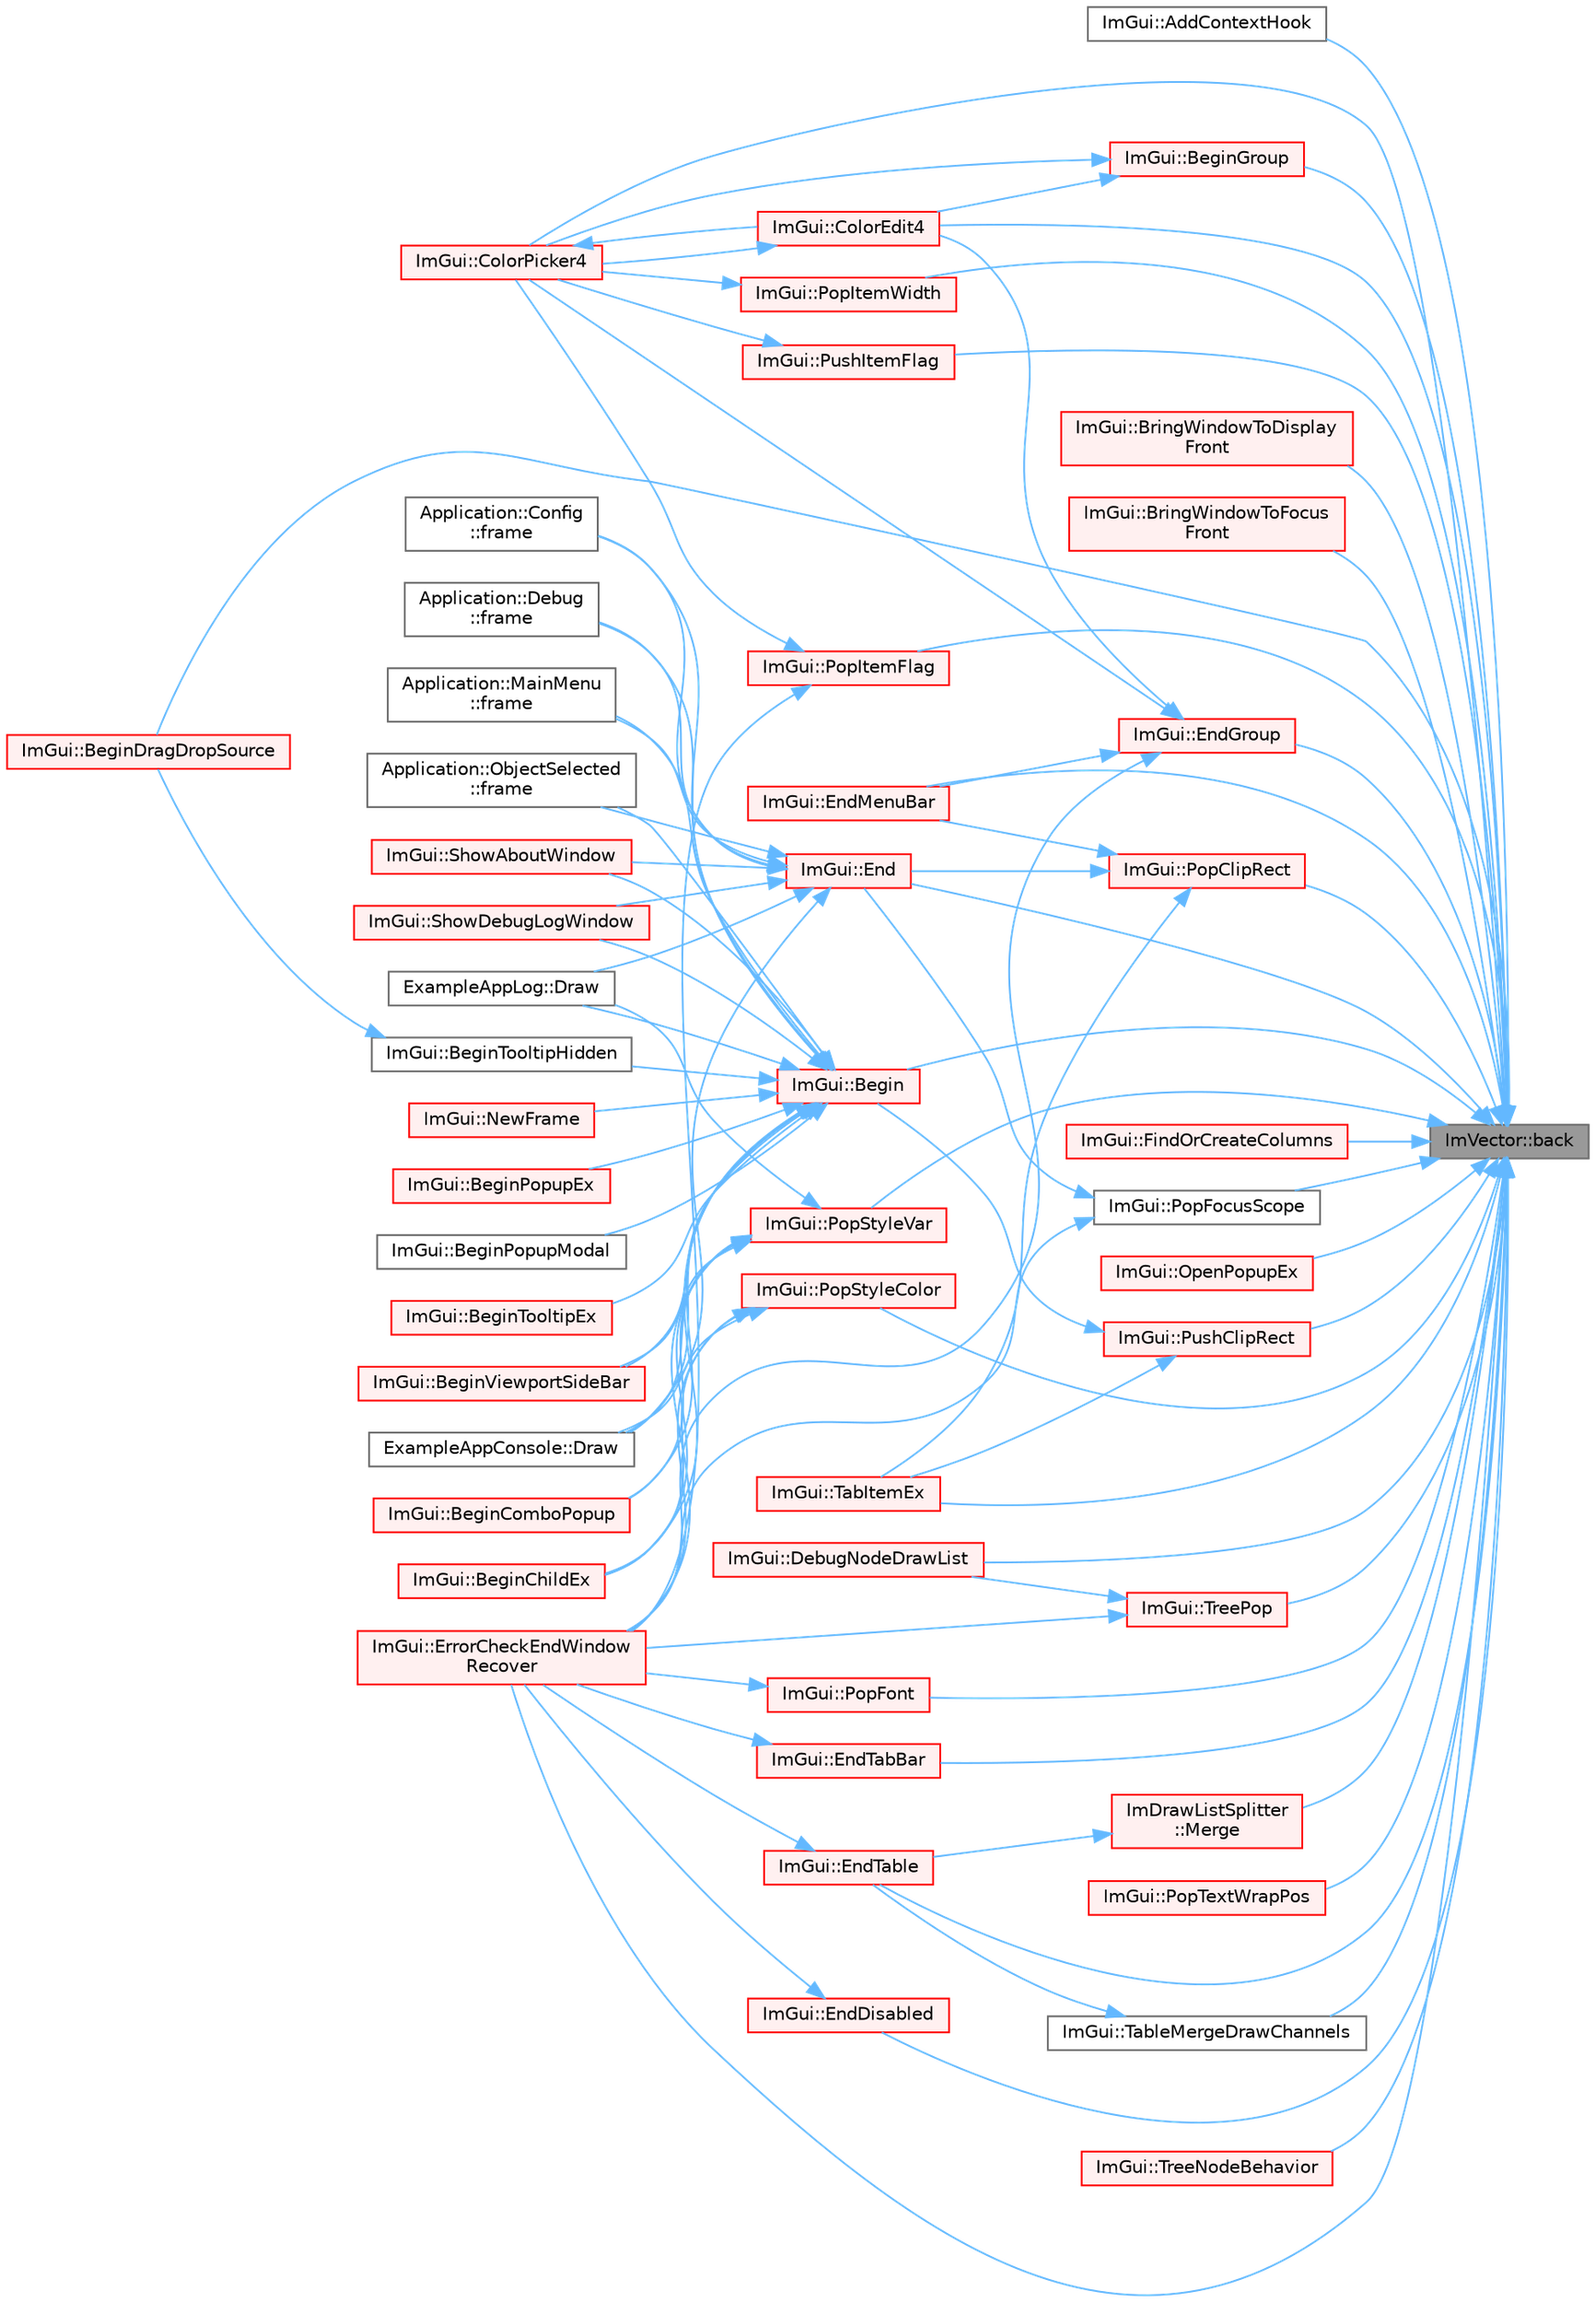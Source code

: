 digraph "ImVector::back"
{
 // LATEX_PDF_SIZE
  bgcolor="transparent";
  edge [fontname=Helvetica,fontsize=10,labelfontname=Helvetica,labelfontsize=10];
  node [fontname=Helvetica,fontsize=10,shape=box,height=0.2,width=0.4];
  rankdir="RL";
  Node1 [id="Node000001",label="ImVector::back",height=0.2,width=0.4,color="gray40", fillcolor="grey60", style="filled", fontcolor="black",tooltip=" "];
  Node1 -> Node2 [id="edge1_Node000001_Node000002",dir="back",color="steelblue1",style="solid",tooltip=" "];
  Node2 [id="Node000002",label="ImGui::AddContextHook",height=0.2,width=0.4,color="grey40", fillcolor="white", style="filled",URL="$namespace_im_gui.html#a1e7bb4d83fee6646718773e5746e53ad",tooltip=" "];
  Node1 -> Node3 [id="edge2_Node000001_Node000003",dir="back",color="steelblue1",style="solid",tooltip=" "];
  Node3 [id="Node000003",label="ImGui::Begin",height=0.2,width=0.4,color="red", fillcolor="#FFF0F0", style="filled",URL="$namespace_im_gui.html#a581e58db0bc930bafa4a5d23093a2b99",tooltip=" "];
  Node3 -> Node4 [id="edge3_Node000003_Node000004",dir="back",color="steelblue1",style="solid",tooltip=" "];
  Node4 [id="Node000004",label="ImGui::BeginChildEx",height=0.2,width=0.4,color="red", fillcolor="#FFF0F0", style="filled",URL="$namespace_im_gui.html#ac36ecce0443f0b45a48484d85f653ae2",tooltip=" "];
  Node3 -> Node76 [id="edge4_Node000003_Node000076",dir="back",color="steelblue1",style="solid",tooltip=" "];
  Node76 [id="Node000076",label="ImGui::BeginComboPopup",height=0.2,width=0.4,color="red", fillcolor="#FFF0F0", style="filled",URL="$namespace_im_gui.html#a6ecb51142fcb72cd19ff002c3a7d8e25",tooltip=" "];
  Node3 -> Node80 [id="edge5_Node000003_Node000080",dir="back",color="steelblue1",style="solid",tooltip=" "];
  Node80 [id="Node000080",label="ImGui::BeginPopupEx",height=0.2,width=0.4,color="red", fillcolor="#FFF0F0", style="filled",URL="$namespace_im_gui.html#a89da3a22300e8293257b6cfdf1b83b7a",tooltip=" "];
  Node3 -> Node100 [id="edge6_Node000003_Node000100",dir="back",color="steelblue1",style="solid",tooltip=" "];
  Node100 [id="Node000100",label="ImGui::BeginPopupModal",height=0.2,width=0.4,color="grey40", fillcolor="white", style="filled",URL="$namespace_im_gui.html#a6d840f615c198c2342968f733fda11b3",tooltip=" "];
  Node3 -> Node101 [id="edge7_Node000003_Node000101",dir="back",color="steelblue1",style="solid",tooltip=" "];
  Node101 [id="Node000101",label="ImGui::BeginTooltipEx",height=0.2,width=0.4,color="red", fillcolor="#FFF0F0", style="filled",URL="$namespace_im_gui.html#a18b17a0b20c3f2a16068b84210cfded4",tooltip=" "];
  Node3 -> Node130 [id="edge8_Node000003_Node000130",dir="back",color="steelblue1",style="solid",tooltip=" "];
  Node130 [id="Node000130",label="ImGui::BeginTooltipHidden",height=0.2,width=0.4,color="grey40", fillcolor="white", style="filled",URL="$namespace_im_gui.html#a2c44a13b5e210dbfc7de98024c25db8e",tooltip=" "];
  Node130 -> Node111 [id="edge9_Node000130_Node000111",dir="back",color="steelblue1",style="solid",tooltip=" "];
  Node111 [id="Node000111",label="ImGui::BeginDragDropSource",height=0.2,width=0.4,color="red", fillcolor="#FFF0F0", style="filled",URL="$namespace_im_gui.html#ac2609b0f034d3bcd8d70d26df8694eaa",tooltip=" "];
  Node3 -> Node131 [id="edge10_Node000003_Node000131",dir="back",color="steelblue1",style="solid",tooltip=" "];
  Node131 [id="Node000131",label="ImGui::BeginViewportSideBar",height=0.2,width=0.4,color="red", fillcolor="#FFF0F0", style="filled",URL="$namespace_im_gui.html#a4216382dd5ad6c17e183f9f894db2e15",tooltip=" "];
  Node3 -> Node11 [id="edge11_Node000003_Node000011",dir="back",color="steelblue1",style="solid",tooltip=" "];
  Node11 [id="Node000011",label="ExampleAppConsole::Draw",height=0.2,width=0.4,color="grey40", fillcolor="white", style="filled",URL="$struct_example_app_console.html#a0518a09c7e8648dd52c7c06df19ac17a",tooltip=" "];
  Node3 -> Node12 [id="edge12_Node000003_Node000012",dir="back",color="steelblue1",style="solid",tooltip=" "];
  Node12 [id="Node000012",label="ExampleAppLog::Draw",height=0.2,width=0.4,color="grey40", fillcolor="white", style="filled",URL="$struct_example_app_log.html#a5ad3a4bdb89171b84aeaff96948a1f77",tooltip=" "];
  Node3 -> Node30 [id="edge13_Node000003_Node000030",dir="back",color="steelblue1",style="solid",tooltip=" "];
  Node30 [id="Node000030",label="Application::Config\l::frame",height=0.2,width=0.4,color="grey40", fillcolor="white", style="filled",URL="$class_application_1_1_config.html#a291cc3a874949e121dcf83a3f90681bc",tooltip=" "];
  Node3 -> Node133 [id="edge14_Node000003_Node000133",dir="back",color="steelblue1",style="solid",tooltip=" "];
  Node133 [id="Node000133",label="Application::Debug\l::frame",height=0.2,width=0.4,color="grey40", fillcolor="white", style="filled",URL="$class_application_1_1_debug.html#a26339829cae3b768474358c34eb8ab23",tooltip=" "];
  Node3 -> Node134 [id="edge15_Node000003_Node000134",dir="back",color="steelblue1",style="solid",tooltip=" "];
  Node134 [id="Node000134",label="Application::MainMenu\l::frame",height=0.2,width=0.4,color="grey40", fillcolor="white", style="filled",URL="$class_application_1_1_main_menu.html#a868fe54ddb269b9ab03f0d7d068dd698",tooltip=" "];
  Node3 -> Node33 [id="edge16_Node000003_Node000033",dir="back",color="steelblue1",style="solid",tooltip=" "];
  Node33 [id="Node000033",label="Application::ObjectSelected\l::frame",height=0.2,width=0.4,color="grey40", fillcolor="white", style="filled",URL="$class_application_1_1_object_selected.html#a30dd507edcc6c76dd65cc0cf9dda010a",tooltip=" "];
  Node3 -> Node135 [id="edge17_Node000003_Node000135",dir="back",color="steelblue1",style="solid",tooltip=" "];
  Node135 [id="Node000135",label="ImGui::NewFrame",height=0.2,width=0.4,color="red", fillcolor="#FFF0F0", style="filled",URL="$namespace_im_gui.html#ab3f1fc018f903b7ad79fd10663375774",tooltip=" "];
  Node3 -> Node13 [id="edge18_Node000003_Node000013",dir="back",color="steelblue1",style="solid",tooltip=" "];
  Node13 [id="Node000013",label="ImGui::ShowAboutWindow",height=0.2,width=0.4,color="red", fillcolor="#FFF0F0", style="filled",URL="$namespace_im_gui.html#ac297462e33309d0540fa459bccdc9304",tooltip=" "];
  Node3 -> Node14 [id="edge19_Node000003_Node000014",dir="back",color="steelblue1",style="solid",tooltip=" "];
  Node14 [id="Node000014",label="ImGui::ShowDebugLogWindow",height=0.2,width=0.4,color="red", fillcolor="#FFF0F0", style="filled",URL="$namespace_im_gui.html#af1b39e70cac2e1b9e62dd3c9d154cbd6",tooltip=" "];
  Node1 -> Node111 [id="edge20_Node000001_Node000111",dir="back",color="steelblue1",style="solid",tooltip=" "];
  Node1 -> Node136 [id="edge21_Node000001_Node000136",dir="back",color="steelblue1",style="solid",tooltip=" "];
  Node136 [id="Node000136",label="ImGui::BeginGroup",height=0.2,width=0.4,color="red", fillcolor="#FFF0F0", style="filled",URL="$namespace_im_gui.html#a42407e196b7ed2a8755bff28aae9805f",tooltip=" "];
  Node136 -> Node23 [id="edge22_Node000136_Node000023",dir="back",color="steelblue1",style="solid",tooltip=" "];
  Node23 [id="Node000023",label="ImGui::ColorEdit4",height=0.2,width=0.4,color="red", fillcolor="#FFF0F0", style="filled",URL="$namespace_im_gui.html#ac3f45e2aa0b1d591cc8a2cdf8b566a45",tooltip=" "];
  Node23 -> Node26 [id="edge23_Node000023_Node000026",dir="back",color="steelblue1",style="solid",tooltip=" "];
  Node26 [id="Node000026",label="ImGui::ColorPicker4",height=0.2,width=0.4,color="red", fillcolor="#FFF0F0", style="filled",URL="$namespace_im_gui.html#a3d5aae9e0a14aa051d5a799abbe97b32",tooltip=" "];
  Node26 -> Node23 [id="edge24_Node000026_Node000023",dir="back",color="steelblue1",style="solid",tooltip=" "];
  Node136 -> Node26 [id="edge25_Node000136_Node000026",dir="back",color="steelblue1",style="solid",tooltip=" "];
  Node1 -> Node138 [id="edge26_Node000001_Node000138",dir="back",color="steelblue1",style="solid",tooltip=" "];
  Node138 [id="Node000138",label="ImGui::BringWindowToDisplay\lFront",height=0.2,width=0.4,color="red", fillcolor="#FFF0F0", style="filled",URL="$namespace_im_gui.html#a1f7b95f36d03751c928af7b1b745e959",tooltip=" "];
  Node1 -> Node170 [id="edge27_Node000001_Node000170",dir="back",color="steelblue1",style="solid",tooltip=" "];
  Node170 [id="Node000170",label="ImGui::BringWindowToFocus\lFront",height=0.2,width=0.4,color="red", fillcolor="#FFF0F0", style="filled",URL="$namespace_im_gui.html#affe95a2dc969f0d15fbd4b588c94ac1a",tooltip=" "];
  Node1 -> Node23 [id="edge28_Node000001_Node000023",dir="back",color="steelblue1",style="solid",tooltip=" "];
  Node1 -> Node26 [id="edge29_Node000001_Node000026",dir="back",color="steelblue1",style="solid",tooltip=" "];
  Node1 -> Node143 [id="edge30_Node000001_Node000143",dir="back",color="steelblue1",style="solid",tooltip=" "];
  Node143 [id="Node000143",label="ImGui::DebugNodeDrawList",height=0.2,width=0.4,color="red", fillcolor="#FFF0F0", style="filled",URL="$namespace_im_gui.html#af7b5e35566da44ac1ea8a7e1b9d9d574",tooltip=" "];
  Node1 -> Node171 [id="edge31_Node000001_Node000171",dir="back",color="steelblue1",style="solid",tooltip=" "];
  Node171 [id="Node000171",label="ImGui::End",height=0.2,width=0.4,color="red", fillcolor="#FFF0F0", style="filled",URL="$namespace_im_gui.html#a5479d93794a004c67ceb6d13f37c8254",tooltip=" "];
  Node171 -> Node11 [id="edge32_Node000171_Node000011",dir="back",color="steelblue1",style="solid",tooltip=" "];
  Node171 -> Node12 [id="edge33_Node000171_Node000012",dir="back",color="steelblue1",style="solid",tooltip=" "];
  Node171 -> Node30 [id="edge34_Node000171_Node000030",dir="back",color="steelblue1",style="solid",tooltip=" "];
  Node171 -> Node133 [id="edge35_Node000171_Node000133",dir="back",color="steelblue1",style="solid",tooltip=" "];
  Node171 -> Node134 [id="edge36_Node000171_Node000134",dir="back",color="steelblue1",style="solid",tooltip=" "];
  Node171 -> Node33 [id="edge37_Node000171_Node000033",dir="back",color="steelblue1",style="solid",tooltip=" "];
  Node171 -> Node13 [id="edge38_Node000171_Node000013",dir="back",color="steelblue1",style="solid",tooltip=" "];
  Node171 -> Node14 [id="edge39_Node000171_Node000014",dir="back",color="steelblue1",style="solid",tooltip=" "];
  Node1 -> Node178 [id="edge40_Node000001_Node000178",dir="back",color="steelblue1",style="solid",tooltip=" "];
  Node178 [id="Node000178",label="ImGui::EndDisabled",height=0.2,width=0.4,color="red", fillcolor="#FFF0F0", style="filled",URL="$namespace_im_gui.html#a9e6088c6c690ddff1302b6e42b380733",tooltip=" "];
  Node178 -> Node92 [id="edge41_Node000178_Node000092",dir="back",color="steelblue1",style="solid",tooltip=" "];
  Node92 [id="Node000092",label="ImGui::ErrorCheckEndWindow\lRecover",height=0.2,width=0.4,color="red", fillcolor="#FFF0F0", style="filled",URL="$namespace_im_gui.html#a945392cbf05b9434df8ec3630b10e01a",tooltip=" "];
  Node1 -> Node180 [id="edge42_Node000001_Node000180",dir="back",color="steelblue1",style="solid",tooltip=" "];
  Node180 [id="Node000180",label="ImGui::EndGroup",height=0.2,width=0.4,color="red", fillcolor="#FFF0F0", style="filled",URL="$namespace_im_gui.html#a05fc97fc64f28a55486087f503d9a622",tooltip=" "];
  Node180 -> Node23 [id="edge43_Node000180_Node000023",dir="back",color="steelblue1",style="solid",tooltip=" "];
  Node180 -> Node26 [id="edge44_Node000180_Node000026",dir="back",color="steelblue1",style="solid",tooltip=" "];
  Node180 -> Node159 [id="edge45_Node000180_Node000159",dir="back",color="steelblue1",style="solid",tooltip=" "];
  Node159 [id="Node000159",label="ImGui::EndMenuBar",height=0.2,width=0.4,color="red", fillcolor="#FFF0F0", style="filled",URL="$namespace_im_gui.html#aa226265c140eb6ee375c5b9abc69c4fc",tooltip=" "];
  Node180 -> Node92 [id="edge46_Node000180_Node000092",dir="back",color="steelblue1",style="solid",tooltip=" "];
  Node1 -> Node159 [id="edge47_Node000001_Node000159",dir="back",color="steelblue1",style="solid",tooltip=" "];
  Node1 -> Node181 [id="edge48_Node000001_Node000181",dir="back",color="steelblue1",style="solid",tooltip=" "];
  Node181 [id="Node000181",label="ImGui::EndTabBar",height=0.2,width=0.4,color="red", fillcolor="#FFF0F0", style="filled",URL="$namespace_im_gui.html#a864b8ece257d4e30569f0349752ad928",tooltip=" "];
  Node181 -> Node92 [id="edge49_Node000181_Node000092",dir="back",color="steelblue1",style="solid",tooltip=" "];
  Node1 -> Node91 [id="edge50_Node000001_Node000091",dir="back",color="steelblue1",style="solid",tooltip=" "];
  Node91 [id="Node000091",label="ImGui::EndTable",height=0.2,width=0.4,color="red", fillcolor="#FFF0F0", style="filled",URL="$namespace_im_gui.html#a9c70aaa6464c2e51e6f3342da133ada1",tooltip=" "];
  Node91 -> Node92 [id="edge51_Node000091_Node000092",dir="back",color="steelblue1",style="solid",tooltip=" "];
  Node1 -> Node92 [id="edge52_Node000001_Node000092",dir="back",color="steelblue1",style="solid",tooltip=" "];
  Node1 -> Node182 [id="edge53_Node000001_Node000182",dir="back",color="steelblue1",style="solid",tooltip=" "];
  Node182 [id="Node000182",label="ImGui::FindOrCreateColumns",height=0.2,width=0.4,color="red", fillcolor="#FFF0F0", style="filled",URL="$namespace_im_gui.html#af04eb535c152ed14c87940b5d0661c7b",tooltip=" "];
  Node1 -> Node190 [id="edge54_Node000001_Node000190",dir="back",color="steelblue1",style="solid",tooltip=" "];
  Node190 [id="Node000190",label="ImDrawListSplitter\l::Merge",height=0.2,width=0.4,color="red", fillcolor="#FFF0F0", style="filled",URL="$struct_im_draw_list_splitter.html#af3fc4bad2abca9e481d476d1877ba5be",tooltip=" "];
  Node190 -> Node91 [id="edge55_Node000190_Node000091",dir="back",color="steelblue1",style="solid",tooltip=" "];
  Node1 -> Node154 [id="edge56_Node000001_Node000154",dir="back",color="steelblue1",style="solid",tooltip=" "];
  Node154 [id="Node000154",label="ImGui::OpenPopupEx",height=0.2,width=0.4,color="red", fillcolor="#FFF0F0", style="filled",URL="$namespace_im_gui.html#ac1570338b44e1f1311055db7ae41c47b",tooltip=" "];
  Node1 -> Node191 [id="edge57_Node000001_Node000191",dir="back",color="steelblue1",style="solid",tooltip=" "];
  Node191 [id="Node000191",label="ImGui::PopClipRect",height=0.2,width=0.4,color="red", fillcolor="#FFF0F0", style="filled",URL="$namespace_im_gui.html#aef1c8a6e5a3c70cb10d03d2a2a66dfd8",tooltip=" "];
  Node191 -> Node171 [id="edge58_Node000191_Node000171",dir="back",color="steelblue1",style="solid",tooltip=" "];
  Node191 -> Node159 [id="edge59_Node000191_Node000159",dir="back",color="steelblue1",style="solid",tooltip=" "];
  Node191 -> Node116 [id="edge60_Node000191_Node000116",dir="back",color="steelblue1",style="solid",tooltip=" "];
  Node116 [id="Node000116",label="ImGui::TabItemEx",height=0.2,width=0.4,color="red", fillcolor="#FFF0F0", style="filled",URL="$namespace_im_gui.html#a4e0986fc689e7855cd9a9099dc87dac5",tooltip=" "];
  Node1 -> Node193 [id="edge61_Node000001_Node000193",dir="back",color="steelblue1",style="solid",tooltip=" "];
  Node193 [id="Node000193",label="ImGui::PopFocusScope",height=0.2,width=0.4,color="grey40", fillcolor="white", style="filled",URL="$namespace_im_gui.html#a660bc1ff7f6d971fc4b4236e87409b38",tooltip=" "];
  Node193 -> Node171 [id="edge62_Node000193_Node000171",dir="back",color="steelblue1",style="solid",tooltip=" "];
  Node193 -> Node92 [id="edge63_Node000193_Node000092",dir="back",color="steelblue1",style="solid",tooltip=" "];
  Node1 -> Node194 [id="edge64_Node000001_Node000194",dir="back",color="steelblue1",style="solid",tooltip=" "];
  Node194 [id="Node000194",label="ImGui::PopFont",height=0.2,width=0.4,color="red", fillcolor="#FFF0F0", style="filled",URL="$namespace_im_gui.html#af66649bc37022bf3cf2496c73af9a499",tooltip=" "];
  Node194 -> Node92 [id="edge65_Node000194_Node000092",dir="back",color="steelblue1",style="solid",tooltip=" "];
  Node1 -> Node195 [id="edge66_Node000001_Node000195",dir="back",color="steelblue1",style="solid",tooltip=" "];
  Node195 [id="Node000195",label="ImGui::PopItemFlag",height=0.2,width=0.4,color="red", fillcolor="#FFF0F0", style="filled",URL="$namespace_im_gui.html#aa93281155e1dd23715dbd384e91edc6b",tooltip=" "];
  Node195 -> Node26 [id="edge67_Node000195_Node000026",dir="back",color="steelblue1",style="solid",tooltip=" "];
  Node195 -> Node92 [id="edge68_Node000195_Node000092",dir="back",color="steelblue1",style="solid",tooltip=" "];
  Node1 -> Node198 [id="edge69_Node000001_Node000198",dir="back",color="steelblue1",style="solid",tooltip=" "];
  Node198 [id="Node000198",label="ImGui::PopItemWidth",height=0.2,width=0.4,color="red", fillcolor="#FFF0F0", style="filled",URL="$namespace_im_gui.html#ad29a3fc0cb5dfc7f9fc7224512ce90bf",tooltip=" "];
  Node198 -> Node26 [id="edge70_Node000198_Node000026",dir="back",color="steelblue1",style="solid",tooltip=" "];
  Node1 -> Node199 [id="edge71_Node000001_Node000199",dir="back",color="steelblue1",style="solid",tooltip=" "];
  Node199 [id="Node000199",label="ImGui::PopStyleColor",height=0.2,width=0.4,color="red", fillcolor="#FFF0F0", style="filled",URL="$namespace_im_gui.html#a9795f730b4043a98b6254738d86efcdc",tooltip=" "];
  Node199 -> Node4 [id="edge72_Node000199_Node000004",dir="back",color="steelblue1",style="solid",tooltip=" "];
  Node199 -> Node11 [id="edge73_Node000199_Node000011",dir="back",color="steelblue1",style="solid",tooltip=" "];
  Node199 -> Node92 [id="edge74_Node000199_Node000092",dir="back",color="steelblue1",style="solid",tooltip=" "];
  Node1 -> Node205 [id="edge75_Node000001_Node000205",dir="back",color="steelblue1",style="solid",tooltip=" "];
  Node205 [id="Node000205",label="ImGui::PopStyleVar",height=0.2,width=0.4,color="red", fillcolor="#FFF0F0", style="filled",URL="$namespace_im_gui.html#a14116e57d81e326adef2a702e65781d4",tooltip=" "];
  Node205 -> Node4 [id="edge76_Node000205_Node000004",dir="back",color="steelblue1",style="solid",tooltip=" "];
  Node205 -> Node76 [id="edge77_Node000205_Node000076",dir="back",color="steelblue1",style="solid",tooltip=" "];
  Node205 -> Node131 [id="edge78_Node000205_Node000131",dir="back",color="steelblue1",style="solid",tooltip=" "];
  Node205 -> Node11 [id="edge79_Node000205_Node000011",dir="back",color="steelblue1",style="solid",tooltip=" "];
  Node205 -> Node12 [id="edge80_Node000205_Node000012",dir="back",color="steelblue1",style="solid",tooltip=" "];
  Node205 -> Node92 [id="edge81_Node000205_Node000092",dir="back",color="steelblue1",style="solid",tooltip=" "];
  Node1 -> Node207 [id="edge82_Node000001_Node000207",dir="back",color="steelblue1",style="solid",tooltip=" "];
  Node207 [id="Node000207",label="ImGui::PopTextWrapPos",height=0.2,width=0.4,color="red", fillcolor="#FFF0F0", style="filled",URL="$namespace_im_gui.html#a08000421b9cc13757430efe54178ae0f",tooltip=" "];
  Node1 -> Node210 [id="edge83_Node000001_Node000210",dir="back",color="steelblue1",style="solid",tooltip=" "];
  Node210 [id="Node000210",label="ImGui::PushClipRect",height=0.2,width=0.4,color="red", fillcolor="#FFF0F0", style="filled",URL="$namespace_im_gui.html#a11c8bd8676e1281e15b24c9615b6904a",tooltip=" "];
  Node210 -> Node3 [id="edge84_Node000210_Node000003",dir="back",color="steelblue1",style="solid",tooltip=" "];
  Node210 -> Node116 [id="edge85_Node000210_Node000116",dir="back",color="steelblue1",style="solid",tooltip=" "];
  Node1 -> Node213 [id="edge86_Node000001_Node000213",dir="back",color="steelblue1",style="solid",tooltip=" "];
  Node213 [id="Node000213",label="ImGui::PushItemFlag",height=0.2,width=0.4,color="red", fillcolor="#FFF0F0", style="filled",URL="$namespace_im_gui.html#ac7301f6378333f6d17f47823eed9e00a",tooltip=" "];
  Node213 -> Node26 [id="edge87_Node000213_Node000026",dir="back",color="steelblue1",style="solid",tooltip=" "];
  Node1 -> Node116 [id="edge88_Node000001_Node000116",dir="back",color="steelblue1",style="solid",tooltip=" "];
  Node1 -> Node216 [id="edge89_Node000001_Node000216",dir="back",color="steelblue1",style="solid",tooltip=" "];
  Node216 [id="Node000216",label="ImGui::TableMergeDrawChannels",height=0.2,width=0.4,color="grey40", fillcolor="white", style="filled",URL="$namespace_im_gui.html#a0bf2259f81cd376b6790fe13dea70a22",tooltip=" "];
  Node216 -> Node91 [id="edge90_Node000216_Node000091",dir="back",color="steelblue1",style="solid",tooltip=" "];
  Node1 -> Node217 [id="edge91_Node000001_Node000217",dir="back",color="steelblue1",style="solid",tooltip=" "];
  Node217 [id="Node000217",label="ImGui::TreeNodeBehavior",height=0.2,width=0.4,color="red", fillcolor="#FFF0F0", style="filled",URL="$namespace_im_gui.html#a918eabf70d288e93b2519ee1eac2c0b4",tooltip=" "];
  Node1 -> Node233 [id="edge92_Node000001_Node000233",dir="back",color="steelblue1",style="solid",tooltip=" "];
  Node233 [id="Node000233",label="ImGui::TreePop",height=0.2,width=0.4,color="red", fillcolor="#FFF0F0", style="filled",URL="$namespace_im_gui.html#a41ecf265e5f678c78fc9c30b3cf2077f",tooltip=" "];
  Node233 -> Node143 [id="edge93_Node000233_Node000143",dir="back",color="steelblue1",style="solid",tooltip=" "];
  Node233 -> Node92 [id="edge94_Node000233_Node000092",dir="back",color="steelblue1",style="solid",tooltip=" "];
}

